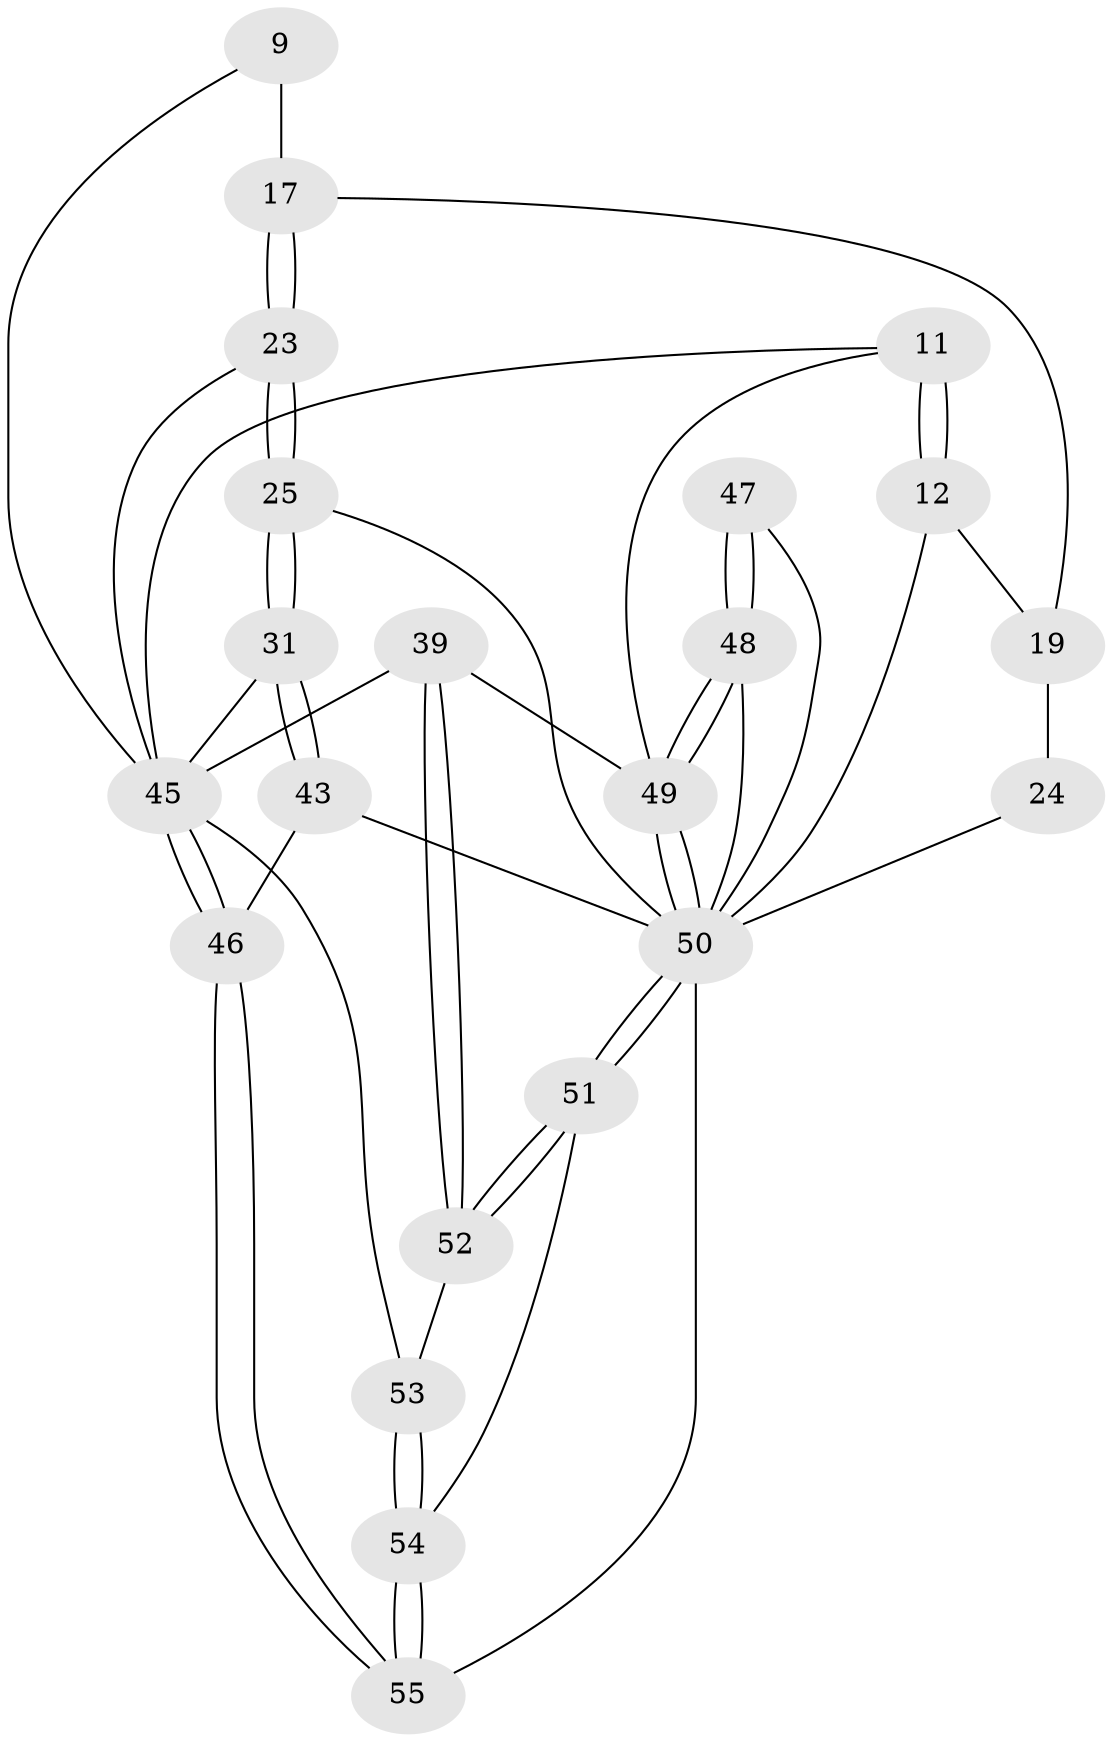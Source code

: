 // original degree distribution, {3: 0.03636363636363636, 5: 0.509090909090909, 4: 0.2545454545454545, 6: 0.2}
// Generated by graph-tools (version 1.1) at 2025/05/03/04/25 22:05:35]
// undirected, 22 vertices, 52 edges
graph export_dot {
graph [start="1"]
  node [color=gray90,style=filled];
  9 [pos="+0.3515803261774575+0.19953743718225306"];
  11 [pos="+0.5795213171615557+0",super="+7"];
  12 [pos="+1+0",super="+2"];
  17 [pos="+0.2866661173381185+0.2744624796318487",super="+10"];
  19 [pos="+0.12496054100603617+0.232614414863342",super="+18+4"];
  23 [pos="+0.29180638983856216+0.36312252643980464"];
  24 [pos="+0.10122516458412915+0.37322225847641394",super="+20+21"];
  25 [pos="+0.11316584038342124+0.4793266314811569"];
  31 [pos="+0.1738449702172272+0.5478715834085733"];
  39 [pos="+0.5338965009802576+0.6782253591727628",super="+35"];
  43 [pos="+0.15621585983575823+0.6888149987272303"];
  45 [pos="+0.33326258928640945+0.7596520834107009",super="+36+30+29+22"];
  46 [pos="+0.27476832089477504+0.7830821040437826"];
  47 [pos="+0.892831658894183+0.750651815816728"];
  48 [pos="+0.7667147918244892+0.9943258098850203",super="+42+41"];
  49 [pos="+0.7263225156701886+1",super="+38+37+14"];
  50 [pos="+0.717205769506321+1",super="+34+44+40"];
  51 [pos="+0.6851356548546746+1"];
  52 [pos="+0.5479788557135099+0.9469249410991447"];
  53 [pos="+0.3433528253280396+0.7708386802868753"];
  54 [pos="+0.4043684991870533+1"];
  55 [pos="+0+1"];
  9 -- 45;
  9 -- 17 [weight=2];
  11 -- 12 [weight=2];
  11 -- 12;
  11 -- 49;
  11 -- 45;
  12 -- 50 [weight=3];
  12 -- 19;
  17 -- 23;
  17 -- 23;
  17 -- 19 [weight=2];
  19 -- 24 [weight=3];
  23 -- 25;
  23 -- 25;
  23 -- 45;
  24 -- 50 [weight=2];
  25 -- 31;
  25 -- 31;
  25 -- 50;
  31 -- 43;
  31 -- 43;
  31 -- 45;
  39 -- 52;
  39 -- 52;
  39 -- 49 [weight=2];
  39 -- 45 [weight=3];
  43 -- 46;
  43 -- 50;
  45 -- 46;
  45 -- 46;
  45 -- 53;
  46 -- 55;
  46 -- 55;
  47 -- 48 [weight=2];
  47 -- 48;
  47 -- 50;
  48 -- 49 [weight=2];
  48 -- 49;
  48 -- 50;
  49 -- 50 [weight=2];
  49 -- 50;
  50 -- 51;
  50 -- 51;
  50 -- 55;
  51 -- 52;
  51 -- 52;
  51 -- 54;
  52 -- 53;
  53 -- 54;
  53 -- 54;
  54 -- 55;
  54 -- 55;
}
